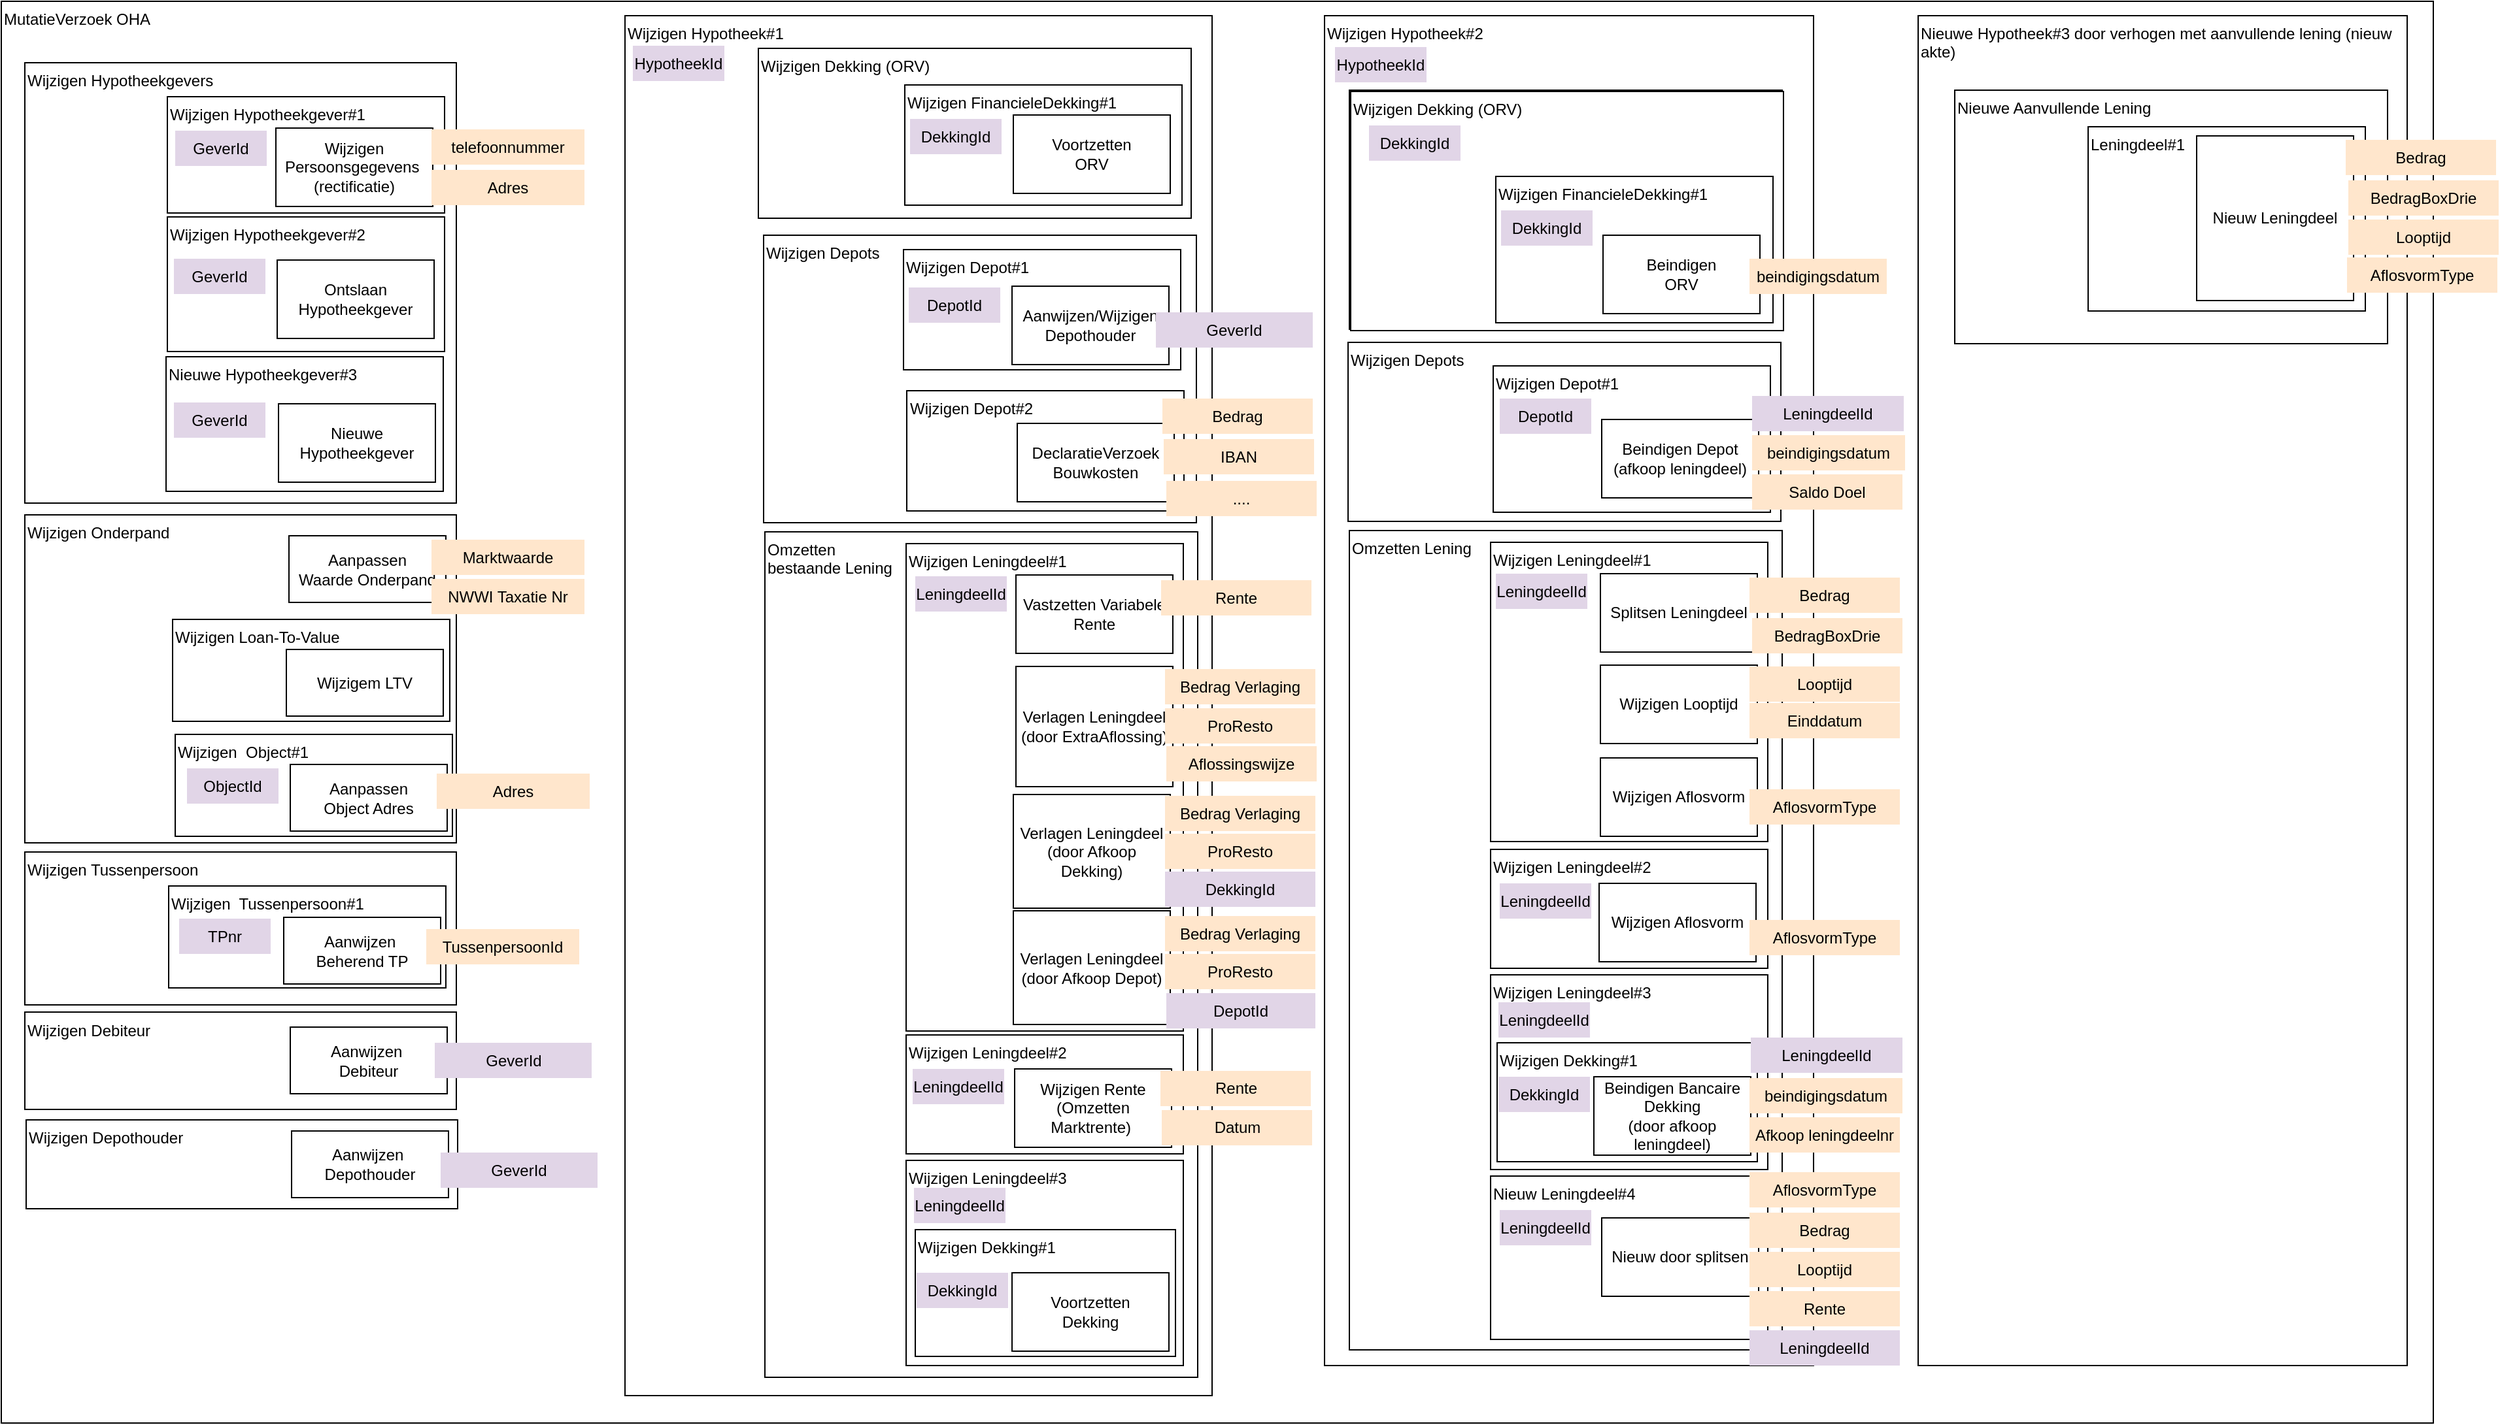 <mxfile version="13.0.8" type="github">
  <diagram id="OkuMJF9a-q8lBB3-wfrb" name="Page-1">
    <mxGraphModel dx="3778" dy="1211" grid="1" gridSize="1" guides="1" tooltips="1" connect="1" arrows="1" fold="1" page="1" pageScale="1" pageWidth="827" pageHeight="1169" math="0" shadow="0">
      <root>
        <mxCell id="0" />
        <mxCell id="1" parent="0" />
        <mxCell id="KkUKfHodeVphHft2NAD2-1" value="MutatieVerzoek OHA" style="rounded=0;whiteSpace=wrap;html=1;align=left;verticalAlign=top;" parent="1" vertex="1">
          <mxGeometry x="-804" y="14" width="1860" height="1088" as="geometry" />
        </mxCell>
        <mxCell id="KkUKfHodeVphHft2NAD2-10" value="Wijzigen Hypotheek#2" style="rounded=0;whiteSpace=wrap;html=1;align=left;verticalAlign=top;" parent="1" vertex="1">
          <mxGeometry x="208" y="25" width="374" height="1033" as="geometry" />
        </mxCell>
        <mxCell id="KkUKfHodeVphHft2NAD2-3" value="Omzetten Lening" style="rounded=0;whiteSpace=wrap;html=1;verticalAlign=top;align=left;" parent="1" vertex="1">
          <mxGeometry x="227" y="419" width="331" height="627" as="geometry" />
        </mxCell>
        <mxCell id="KkUKfHodeVphHft2NAD2-6" value="Wijzigen Hypotheekgevers" style="rounded=0;whiteSpace=wrap;html=1;verticalAlign=top;align=left;" parent="1" vertex="1">
          <mxGeometry x="-786" y="61" width="330" height="337" as="geometry" />
        </mxCell>
        <mxCell id="KkUKfHodeVphHft2NAD2-7" value="Wijzigen Leningdeel#1" style="rounded=0;whiteSpace=wrap;html=1;verticalAlign=top;align=left;" parent="1" vertex="1">
          <mxGeometry x="335" y="428" width="212" height="229" as="geometry" />
        </mxCell>
        <mxCell id="KkUKfHodeVphHft2NAD2-2" value="Wijzigen Aflosvorm" style="rounded=0;whiteSpace=wrap;html=1;" parent="1" vertex="1">
          <mxGeometry x="419" y="593" width="120" height="60" as="geometry" />
        </mxCell>
        <mxCell id="KkUKfHodeVphHft2NAD2-4" value="Splitsen Leningdeel" style="rounded=0;whiteSpace=wrap;html=1;" parent="1" vertex="1">
          <mxGeometry x="419" y="452" width="120" height="60" as="geometry" />
        </mxCell>
        <mxCell id="KkUKfHodeVphHft2NAD2-5" value="Wijzigen Looptijd" style="rounded=0;whiteSpace=wrap;html=1;" parent="1" vertex="1">
          <mxGeometry x="419" y="522" width="120" height="60" as="geometry" />
        </mxCell>
        <mxCell id="KkUKfHodeVphHft2NAD2-8" value="Wijzigen Leningdeel#2" style="rounded=0;whiteSpace=wrap;html=1;verticalAlign=top;align=left;" parent="1" vertex="1">
          <mxGeometry x="335" y="663" width="212" height="91" as="geometry" />
        </mxCell>
        <mxCell id="KkUKfHodeVphHft2NAD2-9" value="Wijzigen Aflosvorm" style="rounded=0;whiteSpace=wrap;html=1;" parent="1" vertex="1">
          <mxGeometry x="418" y="689" width="120" height="60" as="geometry" />
        </mxCell>
        <mxCell id="KkUKfHodeVphHft2NAD2-11" value="Wijzigen Hypotheekgever#2" style="rounded=0;whiteSpace=wrap;html=1;verticalAlign=top;align=left;" parent="1" vertex="1">
          <mxGeometry x="-677" y="179" width="212" height="103" as="geometry" />
        </mxCell>
        <mxCell id="KkUKfHodeVphHft2NAD2-12" value="Ontslaan Hypotheekgever" style="rounded=0;whiteSpace=wrap;html=1;" parent="1" vertex="1">
          <mxGeometry x="-593" y="212" width="120" height="60" as="geometry" />
        </mxCell>
        <mxCell id="KkUKfHodeVphHft2NAD2-13" value="Wijzigen Hypotheekgever#1" style="rounded=0;whiteSpace=wrap;html=1;verticalAlign=top;align=left;" parent="1" vertex="1">
          <mxGeometry x="-677" y="87" width="212" height="89" as="geometry" />
        </mxCell>
        <mxCell id="KkUKfHodeVphHft2NAD2-14" value="Wijzigen Onderpand" style="rounded=0;whiteSpace=wrap;html=1;verticalAlign=top;align=left;" parent="1" vertex="1">
          <mxGeometry x="-786" y="407" width="330" height="251" as="geometry" />
        </mxCell>
        <mxCell id="KkUKfHodeVphHft2NAD2-15" value="Wijzigen&amp;nbsp; Object#1" style="rounded=0;whiteSpace=wrap;html=1;verticalAlign=top;align=left;" parent="1" vertex="1">
          <mxGeometry x="-671" y="575" width="212" height="78" as="geometry" />
        </mxCell>
        <mxCell id="KkUKfHodeVphHft2NAD2-16" value="Aanpassen&lt;br&gt;Object Adres" style="rounded=0;whiteSpace=wrap;html=1;" parent="1" vertex="1">
          <mxGeometry x="-583" y="598" width="120" height="51" as="geometry" />
        </mxCell>
        <mxCell id="9k2q3XVofTL7r0aBSs2--1" value="Wijzigen Persoonsgegevens&amp;nbsp;&lt;br&gt;(rectificatie)" style="rounded=0;whiteSpace=wrap;html=1;" vertex="1" parent="1">
          <mxGeometry x="-594" y="111" width="120" height="60" as="geometry" />
        </mxCell>
        <mxCell id="9k2q3XVofTL7r0aBSs2--2" value="Wijzigen Hypotheek#1" style="rounded=0;whiteSpace=wrap;html=1;align=left;verticalAlign=top;" vertex="1" parent="1">
          <mxGeometry x="-327" y="25" width="449" height="1056" as="geometry" />
        </mxCell>
        <mxCell id="9k2q3XVofTL7r0aBSs2--3" value="Wijzigen Depots" style="rounded=0;whiteSpace=wrap;html=1;verticalAlign=top;align=left;" vertex="1" parent="1">
          <mxGeometry x="226" y="275" width="331" height="137" as="geometry" />
        </mxCell>
        <mxCell id="9k2q3XVofTL7r0aBSs2--4" value="Wijzigen Dekking (ORV)" style="rounded=0;whiteSpace=wrap;html=1;verticalAlign=top;align=left;" vertex="1" parent="1">
          <mxGeometry x="227" y="82" width="331" height="183" as="geometry" />
        </mxCell>
        <mxCell id="9k2q3XVofTL7r0aBSs2--5" value="Wijzigen Depot#1" style="rounded=0;whiteSpace=wrap;html=1;verticalAlign=top;align=left;" vertex="1" parent="1">
          <mxGeometry x="337" y="293" width="212" height="112" as="geometry" />
        </mxCell>
        <mxCell id="9k2q3XVofTL7r0aBSs2--6" value="Beindigen Depot&lt;br&gt;(afkoop leningdeel)" style="rounded=0;whiteSpace=wrap;html=1;" vertex="1" parent="1">
          <mxGeometry x="420" y="334" width="120" height="60" as="geometry" />
        </mxCell>
        <mxCell id="9k2q3XVofTL7r0aBSs2--7" value="Wijzigen FinancieleDekking#1" style="rounded=0;whiteSpace=wrap;html=1;verticalAlign=top;align=left;" vertex="1" parent="1">
          <mxGeometry x="338" y="147" width="212" height="112" as="geometry" />
        </mxCell>
        <mxCell id="9k2q3XVofTL7r0aBSs2--8" value="Voortzetten Dekking" style="rounded=0;whiteSpace=wrap;html=1;" vertex="1" parent="1">
          <mxGeometry x="421" y="193" width="120" height="60" as="geometry" />
        </mxCell>
        <mxCell id="9k2q3XVofTL7r0aBSs2--9" value="Wijzigen Leningdeel#3" style="rounded=0;whiteSpace=wrap;html=1;verticalAlign=top;align=left;" vertex="1" parent="1">
          <mxGeometry x="335" y="759" width="212" height="149" as="geometry" />
        </mxCell>
        <mxCell id="9k2q3XVofTL7r0aBSs2--10" value="Wijzigen Dekking#1" style="rounded=0;whiteSpace=wrap;html=1;verticalAlign=top;align=left;" vertex="1" parent="1">
          <mxGeometry x="340" y="811" width="199" height="91" as="geometry" />
        </mxCell>
        <mxCell id="9k2q3XVofTL7r0aBSs2--11" value="Beindigen Bancaire&lt;br&gt;Dekking&lt;br&gt;(door afkoop leningdeel)" style="rounded=0;whiteSpace=wrap;html=1;" vertex="1" parent="1">
          <mxGeometry x="414" y="837" width="120" height="60" as="geometry" />
        </mxCell>
        <mxCell id="9k2q3XVofTL7r0aBSs2--12" value="Wijzigen Tussenpersoon" style="rounded=0;whiteSpace=wrap;html=1;verticalAlign=top;align=left;" vertex="1" parent="1">
          <mxGeometry x="-786" y="665" width="330" height="117" as="geometry" />
        </mxCell>
        <mxCell id="9k2q3XVofTL7r0aBSs2--15" value="Aanpassen&lt;br&gt;Waarde Onderpand" style="rounded=0;whiteSpace=wrap;html=1;" vertex="1" parent="1">
          <mxGeometry x="-584" y="423" width="120" height="51" as="geometry" />
        </mxCell>
        <mxCell id="9k2q3XVofTL7r0aBSs2--16" value="Nieuwe Hypotheekgever#3" style="rounded=0;whiteSpace=wrap;html=1;verticalAlign=top;align=left;" vertex="1" parent="1">
          <mxGeometry x="-678" y="286" width="212" height="103" as="geometry" />
        </mxCell>
        <mxCell id="9k2q3XVofTL7r0aBSs2--17" value="Nieuwe Hypotheekgever" style="rounded=0;whiteSpace=wrap;html=1;" vertex="1" parent="1">
          <mxGeometry x="-592" y="322" width="120" height="60" as="geometry" />
        </mxCell>
        <mxCell id="9k2q3XVofTL7r0aBSs2--18" value="Wijzigen Dekking (ORV)" style="rounded=0;whiteSpace=wrap;html=1;verticalAlign=top;align=left;" vertex="1" parent="1">
          <mxGeometry x="228" y="83" width="331" height="183" as="geometry" />
        </mxCell>
        <mxCell id="9k2q3XVofTL7r0aBSs2--19" value="Wijzigen FinancieleDekking#1" style="rounded=0;whiteSpace=wrap;html=1;verticalAlign=top;align=left;" vertex="1" parent="1">
          <mxGeometry x="339" y="148" width="212" height="112" as="geometry" />
        </mxCell>
        <mxCell id="9k2q3XVofTL7r0aBSs2--20" value="Omzetten &lt;br&gt;bestaande Lening" style="rounded=0;whiteSpace=wrap;html=1;verticalAlign=top;align=left;" vertex="1" parent="1">
          <mxGeometry x="-220" y="420" width="331" height="647" as="geometry" />
        </mxCell>
        <mxCell id="9k2q3XVofTL7r0aBSs2--21" value="Wijzigen Leningdeel#1" style="rounded=0;whiteSpace=wrap;html=1;verticalAlign=top;align=left;" vertex="1" parent="1">
          <mxGeometry x="-112" y="429" width="212" height="373" as="geometry" />
        </mxCell>
        <mxCell id="9k2q3XVofTL7r0aBSs2--22" value="Verlagen Leningdeel&lt;br&gt;(door Afkoop Dekking)" style="rounded=0;whiteSpace=wrap;html=1;" vertex="1" parent="1">
          <mxGeometry x="-30" y="621" width="120" height="87" as="geometry" />
        </mxCell>
        <mxCell id="9k2q3XVofTL7r0aBSs2--23" value="Vastzetten Variabele Rente" style="rounded=0;whiteSpace=wrap;html=1;" vertex="1" parent="1">
          <mxGeometry x="-28" y="453" width="120" height="60" as="geometry" />
        </mxCell>
        <mxCell id="9k2q3XVofTL7r0aBSs2--24" value="Verlagen Leningdeel&lt;br&gt;(door ExtraAflossing)" style="rounded=0;whiteSpace=wrap;html=1;" vertex="1" parent="1">
          <mxGeometry x="-28" y="523" width="120" height="92" as="geometry" />
        </mxCell>
        <mxCell id="9k2q3XVofTL7r0aBSs2--25" value="Wijzigen Leningdeel#2" style="rounded=0;whiteSpace=wrap;html=1;verticalAlign=top;align=left;" vertex="1" parent="1">
          <mxGeometry x="-112" y="805" width="212" height="91" as="geometry" />
        </mxCell>
        <mxCell id="9k2q3XVofTL7r0aBSs2--26" value="&lt;span&gt;Wijzigen Rente&lt;br&gt;(Omzetten Marktrente)&amp;nbsp;&lt;/span&gt;" style="rounded=0;whiteSpace=wrap;html=1;" vertex="1" parent="1">
          <mxGeometry x="-29" y="831" width="120" height="60" as="geometry" />
        </mxCell>
        <mxCell id="9k2q3XVofTL7r0aBSs2--27" value="Wijzigen Depots" style="rounded=0;whiteSpace=wrap;html=1;verticalAlign=top;align=left;" vertex="1" parent="1">
          <mxGeometry x="-221" y="193" width="331" height="220" as="geometry" />
        </mxCell>
        <mxCell id="9k2q3XVofTL7r0aBSs2--29" value="Wijzigen Depot#1" style="rounded=0;whiteSpace=wrap;html=1;verticalAlign=top;align=left;" vertex="1" parent="1">
          <mxGeometry x="-114" y="204" width="212" height="92" as="geometry" />
        </mxCell>
        <mxCell id="9k2q3XVofTL7r0aBSs2--30" value="Aanwijzen/Wijzigen Depothouder" style="rounded=0;whiteSpace=wrap;html=1;" vertex="1" parent="1">
          <mxGeometry x="-31" y="232" width="120" height="60" as="geometry" />
        </mxCell>
        <mxCell id="9k2q3XVofTL7r0aBSs2--33" value="Wijzigen Leningdeel#3" style="rounded=0;whiteSpace=wrap;html=1;verticalAlign=top;align=left;" vertex="1" parent="1">
          <mxGeometry x="-112" y="901" width="212" height="157" as="geometry" />
        </mxCell>
        <mxCell id="9k2q3XVofTL7r0aBSs2--34" value="Wijzigen Dekking#1" style="rounded=0;whiteSpace=wrap;html=1;verticalAlign=top;align=left;" vertex="1" parent="1">
          <mxGeometry x="-105" y="954" width="199" height="97" as="geometry" />
        </mxCell>
        <mxCell id="9k2q3XVofTL7r0aBSs2--35" value="Voortzetten&lt;br&gt;Dekking" style="rounded=0;whiteSpace=wrap;html=1;" vertex="1" parent="1">
          <mxGeometry x="-31" y="987" width="120" height="60" as="geometry" />
        </mxCell>
        <mxCell id="9k2q3XVofTL7r0aBSs2--36" value="Wijzigen Dekking (ORV)" style="rounded=0;whiteSpace=wrap;html=1;verticalAlign=top;align=left;" vertex="1" parent="1">
          <mxGeometry x="-225" y="50" width="331" height="130" as="geometry" />
        </mxCell>
        <mxCell id="9k2q3XVofTL7r0aBSs2--37" value="Wijzigen FinancieleDekking#1" style="rounded=0;whiteSpace=wrap;html=1;verticalAlign=top;align=left;" vertex="1" parent="1">
          <mxGeometry x="-113" y="78" width="212" height="92" as="geometry" />
        </mxCell>
        <mxCell id="9k2q3XVofTL7r0aBSs2--38" value="Beindigen&lt;br&gt;ORV" style="rounded=0;whiteSpace=wrap;html=1;" vertex="1" parent="1">
          <mxGeometry x="421" y="193" width="120" height="60" as="geometry" />
        </mxCell>
        <mxCell id="9k2q3XVofTL7r0aBSs2--39" value="Voortzetten&lt;br&gt;ORV" style="rounded=0;whiteSpace=wrap;html=1;" vertex="1" parent="1">
          <mxGeometry x="-30" y="101" width="120" height="60" as="geometry" />
        </mxCell>
        <mxCell id="9k2q3XVofTL7r0aBSs2--40" value="beindigingsdatum" style="rounded=0;whiteSpace=wrap;html=1;fillColor=#ffe6cc;strokeColor=none;" vertex="1" parent="1">
          <mxGeometry x="533" y="211" width="105" height="27" as="geometry" />
        </mxCell>
        <mxCell id="9k2q3XVofTL7r0aBSs2--41" value="beindigingsdatum" style="rounded=0;whiteSpace=wrap;html=1;fillColor=#ffe6cc;strokeColor=none;" vertex="1" parent="1">
          <mxGeometry x="535" y="346" width="117" height="27" as="geometry" />
        </mxCell>
        <mxCell id="9k2q3XVofTL7r0aBSs2--42" value="Saldo Doel" style="rounded=0;whiteSpace=wrap;html=1;fillColor=#ffe6cc;strokeColor=none;" vertex="1" parent="1">
          <mxGeometry x="535" y="376" width="115" height="27" as="geometry" />
        </mxCell>
        <mxCell id="9k2q3XVofTL7r0aBSs2--43" value="Einddatum" style="rounded=0;whiteSpace=wrap;html=1;fillColor=#ffe6cc;strokeColor=none;" vertex="1" parent="1">
          <mxGeometry x="533" y="551" width="115" height="27" as="geometry" />
        </mxCell>
        <mxCell id="9k2q3XVofTL7r0aBSs2--44" value="Nieuw Leningdeel#4" style="rounded=0;whiteSpace=wrap;html=1;verticalAlign=top;align=left;" vertex="1" parent="1">
          <mxGeometry x="335" y="913" width="212" height="125" as="geometry" />
        </mxCell>
        <mxCell id="9k2q3XVofTL7r0aBSs2--45" value="AflosvormType" style="rounded=0;whiteSpace=wrap;html=1;fillColor=#ffe6cc;strokeColor=none;" vertex="1" parent="1">
          <mxGeometry x="533" y="617" width="115" height="27" as="geometry" />
        </mxCell>
        <mxCell id="9k2q3XVofTL7r0aBSs2--46" value="Nieuw door splitsen" style="rounded=0;whiteSpace=wrap;html=1;" vertex="1" parent="1">
          <mxGeometry x="420" y="945" width="120" height="60" as="geometry" />
        </mxCell>
        <mxCell id="9k2q3XVofTL7r0aBSs2--47" value="AflosvormType" style="rounded=0;whiteSpace=wrap;html=1;fillColor=#ffe6cc;strokeColor=none;" vertex="1" parent="1">
          <mxGeometry x="533" y="910" width="115" height="27" as="geometry" />
        </mxCell>
        <mxCell id="9k2q3XVofTL7r0aBSs2--48" value="Bedrag" style="rounded=0;whiteSpace=wrap;html=1;fillColor=#ffe6cc;strokeColor=none;" vertex="1" parent="1">
          <mxGeometry x="533" y="941" width="115" height="27" as="geometry" />
        </mxCell>
        <mxCell id="9k2q3XVofTL7r0aBSs2--49" value="Looptijd" style="rounded=0;whiteSpace=wrap;html=1;fillColor=#ffe6cc;strokeColor=none;" vertex="1" parent="1">
          <mxGeometry x="533" y="971" width="115" height="27" as="geometry" />
        </mxCell>
        <mxCell id="9k2q3XVofTL7r0aBSs2--50" value="Rente" style="rounded=0;whiteSpace=wrap;html=1;fillColor=#ffe6cc;strokeColor=none;" vertex="1" parent="1">
          <mxGeometry x="533" y="1001" width="115" height="27" as="geometry" />
        </mxCell>
        <mxCell id="9k2q3XVofTL7r0aBSs2--51" value="AflosvormType" style="rounded=0;whiteSpace=wrap;html=1;fillColor=#ffe6cc;strokeColor=none;" vertex="1" parent="1">
          <mxGeometry x="533" y="717" width="115" height="27" as="geometry" />
        </mxCell>
        <mxCell id="9k2q3XVofTL7r0aBSs2--52" value="beindigingsdatum" style="rounded=0;whiteSpace=wrap;html=1;fillColor=#ffe6cc;strokeColor=none;" vertex="1" parent="1">
          <mxGeometry x="533" y="838" width="117" height="27" as="geometry" />
        </mxCell>
        <mxCell id="9k2q3XVofTL7r0aBSs2--53" value="Afkoop leningdeelnr" style="rounded=0;whiteSpace=wrap;html=1;fillColor=#ffe6cc;strokeColor=none;" vertex="1" parent="1">
          <mxGeometry x="533" y="868" width="115" height="27" as="geometry" />
        </mxCell>
        <mxCell id="9k2q3XVofTL7r0aBSs2--54" value="LeningdeelId" style="rounded=0;whiteSpace=wrap;html=1;fillColor=#e1d5e7;strokeColor=none;" vertex="1" parent="1">
          <mxGeometry x="339" y="452" width="70" height="27" as="geometry" />
        </mxCell>
        <mxCell id="9k2q3XVofTL7r0aBSs2--55" value="DepotId" style="rounded=0;whiteSpace=wrap;html=1;fillColor=#e1d5e7;strokeColor=none;" vertex="1" parent="1">
          <mxGeometry x="342" y="318" width="70" height="27" as="geometry" />
        </mxCell>
        <mxCell id="9k2q3XVofTL7r0aBSs2--56" value="DekkingId" style="rounded=0;whiteSpace=wrap;html=1;fillColor=#e1d5e7;strokeColor=none;" vertex="1" parent="1">
          <mxGeometry x="341" y="837" width="70" height="27" as="geometry" />
        </mxCell>
        <mxCell id="9k2q3XVofTL7r0aBSs2--57" value="LeningdeelId" style="rounded=0;whiteSpace=wrap;html=1;fillColor=#e1d5e7;strokeColor=none;" vertex="1" parent="1">
          <mxGeometry x="342" y="689" width="70" height="27" as="geometry" />
        </mxCell>
        <mxCell id="9k2q3XVofTL7r0aBSs2--58" value="LeningdeelId" style="rounded=0;whiteSpace=wrap;html=1;fillColor=#e1d5e7;strokeColor=none;" vertex="1" parent="1">
          <mxGeometry x="341" y="780" width="70" height="27" as="geometry" />
        </mxCell>
        <mxCell id="9k2q3XVofTL7r0aBSs2--59" value="LeningdeelId" style="rounded=0;whiteSpace=wrap;html=1;fillColor=#e1d5e7;strokeColor=none;" vertex="1" parent="1">
          <mxGeometry x="342" y="939" width="70" height="27" as="geometry" />
        </mxCell>
        <mxCell id="9k2q3XVofTL7r0aBSs2--60" value="Looptijd" style="rounded=0;whiteSpace=wrap;html=1;fillColor=#ffe6cc;strokeColor=none;" vertex="1" parent="1">
          <mxGeometry x="533" y="523" width="115" height="27" as="geometry" />
        </mxCell>
        <mxCell id="9k2q3XVofTL7r0aBSs2--61" value="Bedrag" style="rounded=0;whiteSpace=wrap;html=1;fillColor=#ffe6cc;strokeColor=none;" vertex="1" parent="1">
          <mxGeometry x="533" y="455" width="115" height="27" as="geometry" />
        </mxCell>
        <mxCell id="9k2q3XVofTL7r0aBSs2--62" value="telefoonnummer" style="rounded=0;whiteSpace=wrap;html=1;fillColor=#ffe6cc;strokeColor=none;" vertex="1" parent="1">
          <mxGeometry x="-475" y="112" width="117" height="27" as="geometry" />
        </mxCell>
        <mxCell id="9k2q3XVofTL7r0aBSs2--63" value="Adres" style="rounded=0;whiteSpace=wrap;html=1;fillColor=#ffe6cc;strokeColor=none;" vertex="1" parent="1">
          <mxGeometry x="-475" y="143" width="117" height="27" as="geometry" />
        </mxCell>
        <mxCell id="9k2q3XVofTL7r0aBSs2--65" value="NWWI Taxatie Nr" style="rounded=0;whiteSpace=wrap;html=1;fillColor=#ffe6cc;strokeColor=none;" vertex="1" parent="1">
          <mxGeometry x="-475" y="456" width="117" height="27" as="geometry" />
        </mxCell>
        <mxCell id="9k2q3XVofTL7r0aBSs2--66" value="Marktwaarde" style="rounded=0;whiteSpace=wrap;html=1;fillColor=#ffe6cc;strokeColor=none;" vertex="1" parent="1">
          <mxGeometry x="-475" y="426" width="117" height="27" as="geometry" />
        </mxCell>
        <mxCell id="9k2q3XVofTL7r0aBSs2--67" value="DekkingId" style="rounded=0;whiteSpace=wrap;html=1;fillColor=#e1d5e7;strokeColor=none;" vertex="1" parent="1">
          <mxGeometry x="242" y="109" width="70" height="27" as="geometry" />
        </mxCell>
        <mxCell id="9k2q3XVofTL7r0aBSs2--68" value="HypotheekId" style="rounded=0;whiteSpace=wrap;html=1;fillColor=#e1d5e7;strokeColor=none;" vertex="1" parent="1">
          <mxGeometry x="216" y="49" width="70" height="27" as="geometry" />
        </mxCell>
        <mxCell id="9k2q3XVofTL7r0aBSs2--69" value="HypotheekId" style="rounded=0;whiteSpace=wrap;html=1;fillColor=#e1d5e7;strokeColor=none;" vertex="1" parent="1">
          <mxGeometry x="-321" y="48" width="70" height="27" as="geometry" />
        </mxCell>
        <mxCell id="9k2q3XVofTL7r0aBSs2--70" value="GeverId" style="rounded=0;whiteSpace=wrap;html=1;fillColor=#e1d5e7;strokeColor=none;" vertex="1" parent="1">
          <mxGeometry x="-671" y="113" width="70" height="27" as="geometry" />
        </mxCell>
        <mxCell id="9k2q3XVofTL7r0aBSs2--71" value="GeverId" style="rounded=0;whiteSpace=wrap;html=1;fillColor=#e1d5e7;strokeColor=none;" vertex="1" parent="1">
          <mxGeometry x="-672" y="211" width="70" height="27" as="geometry" />
        </mxCell>
        <mxCell id="9k2q3XVofTL7r0aBSs2--72" value="GeverId" style="rounded=0;whiteSpace=wrap;html=1;fillColor=#e1d5e7;strokeColor=none;" vertex="1" parent="1">
          <mxGeometry x="-672" y="321" width="70" height="27" as="geometry" />
        </mxCell>
        <mxCell id="9k2q3XVofTL7r0aBSs2--73" value="ObjectId" style="rounded=0;whiteSpace=wrap;html=1;fillColor=#e1d5e7;strokeColor=none;" vertex="1" parent="1">
          <mxGeometry x="-662" y="601" width="70" height="27" as="geometry" />
        </mxCell>
        <mxCell id="9k2q3XVofTL7r0aBSs2--74" value="Adres" style="rounded=0;whiteSpace=wrap;html=1;fillColor=#ffe6cc;strokeColor=none;" vertex="1" parent="1">
          <mxGeometry x="-471" y="605" width="117" height="27" as="geometry" />
        </mxCell>
        <mxCell id="9k2q3XVofTL7r0aBSs2--76" value="Nieuwe Hypotheek#3 door verhogen met aanvullende lening (nieuw akte)" style="rounded=0;whiteSpace=wrap;html=1;align=left;verticalAlign=top;" vertex="1" parent="1">
          <mxGeometry x="662" y="25" width="374" height="1033" as="geometry" />
        </mxCell>
        <mxCell id="9k2q3XVofTL7r0aBSs2--77" value="BedragBoxDrie" style="rounded=0;whiteSpace=wrap;html=1;fillColor=#ffe6cc;strokeColor=none;" vertex="1" parent="1">
          <mxGeometry x="535" y="486" width="115" height="27" as="geometry" />
        </mxCell>
        <mxCell id="9k2q3XVofTL7r0aBSs2--79" value="DepotId" style="rounded=0;whiteSpace=wrap;html=1;fillColor=#e1d5e7;strokeColor=none;" vertex="1" parent="1">
          <mxGeometry x="-110" y="233" width="70" height="27" as="geometry" />
        </mxCell>
        <mxCell id="9k2q3XVofTL7r0aBSs2--80" value="GeverId" style="rounded=0;whiteSpace=wrap;html=1;fillColor=#e1d5e7;strokeColor=none;" vertex="1" parent="1">
          <mxGeometry x="79" y="252" width="120" height="27" as="geometry" />
        </mxCell>
        <mxCell id="9k2q3XVofTL7r0aBSs2--81" value="LeningdeelId" style="rounded=0;whiteSpace=wrap;html=1;fillColor=#e1d5e7;strokeColor=none;" vertex="1" parent="1">
          <mxGeometry x="535" y="316" width="116" height="27" as="geometry" />
        </mxCell>
        <mxCell id="9k2q3XVofTL7r0aBSs2--82" value="LeningdeelId" style="rounded=0;whiteSpace=wrap;html=1;fillColor=#e1d5e7;strokeColor=none;" vertex="1" parent="1">
          <mxGeometry x="533" y="1031" width="115" height="27" as="geometry" />
        </mxCell>
        <mxCell id="9k2q3XVofTL7r0aBSs2--83" value="LeningdeelId" style="rounded=0;whiteSpace=wrap;html=1;fillColor=#e1d5e7;strokeColor=none;" vertex="1" parent="1">
          <mxGeometry x="534" y="807" width="116" height="27" as="geometry" />
        </mxCell>
        <mxCell id="9k2q3XVofTL7r0aBSs2--84" value="DekkingId" style="rounded=0;whiteSpace=wrap;html=1;fillColor=#e1d5e7;strokeColor=none;" vertex="1" parent="1">
          <mxGeometry x="343" y="174" width="70" height="27" as="geometry" />
        </mxCell>
        <mxCell id="9k2q3XVofTL7r0aBSs2--85" value="DekkingId" style="rounded=0;whiteSpace=wrap;html=1;fillColor=#e1d5e7;strokeColor=none;" vertex="1" parent="1">
          <mxGeometry x="-109" y="104" width="70" height="27" as="geometry" />
        </mxCell>
        <mxCell id="9k2q3XVofTL7r0aBSs2--86" value="LeningdeelId" style="rounded=0;whiteSpace=wrap;html=1;fillColor=#e1d5e7;strokeColor=none;" vertex="1" parent="1">
          <mxGeometry x="-105" y="454" width="70" height="27" as="geometry" />
        </mxCell>
        <mxCell id="9k2q3XVofTL7r0aBSs2--87" value="LeningdeelId" style="rounded=0;whiteSpace=wrap;html=1;fillColor=#e1d5e7;strokeColor=none;" vertex="1" parent="1">
          <mxGeometry x="-107" y="831" width="70" height="27" as="geometry" />
        </mxCell>
        <mxCell id="9k2q3XVofTL7r0aBSs2--88" value="Rente" style="rounded=0;whiteSpace=wrap;html=1;fillColor=#ffe6cc;strokeColor=none;" vertex="1" parent="1">
          <mxGeometry x="83" y="457" width="115" height="27" as="geometry" />
        </mxCell>
        <mxCell id="9k2q3XVofTL7r0aBSs2--89" value="ProResto" style="rounded=0;whiteSpace=wrap;html=1;fillColor=#ffe6cc;strokeColor=none;" vertex="1" parent="1">
          <mxGeometry x="86" y="555" width="115" height="27" as="geometry" />
        </mxCell>
        <mxCell id="9k2q3XVofTL7r0aBSs2--90" value="Bedrag Verlaging" style="rounded=0;whiteSpace=wrap;html=1;fillColor=#ffe6cc;strokeColor=none;" vertex="1" parent="1">
          <mxGeometry x="86" y="525" width="115" height="27" as="geometry" />
        </mxCell>
        <mxCell id="9k2q3XVofTL7r0aBSs2--91" value="Aflossingswijze" style="rounded=0;whiteSpace=wrap;html=1;fillColor=#ffe6cc;strokeColor=none;" vertex="1" parent="1">
          <mxGeometry x="87" y="584" width="115" height="27" as="geometry" />
        </mxCell>
        <mxCell id="9k2q3XVofTL7r0aBSs2--92" value="ProResto" style="rounded=0;whiteSpace=wrap;html=1;fillColor=#ffe6cc;strokeColor=none;" vertex="1" parent="1">
          <mxGeometry x="86" y="651" width="115" height="27" as="geometry" />
        </mxCell>
        <mxCell id="9k2q3XVofTL7r0aBSs2--93" value="Bedrag Verlaging" style="rounded=0;whiteSpace=wrap;html=1;fillColor=#ffe6cc;strokeColor=none;" vertex="1" parent="1">
          <mxGeometry x="86" y="622" width="115" height="27" as="geometry" />
        </mxCell>
        <mxCell id="9k2q3XVofTL7r0aBSs2--94" value="DekkingId" style="rounded=0;whiteSpace=wrap;html=1;fillColor=#e1d5e7;strokeColor=none;" vertex="1" parent="1">
          <mxGeometry x="86" y="680" width="115" height="27" as="geometry" />
        </mxCell>
        <mxCell id="9k2q3XVofTL7r0aBSs2--96" value="Wijzigen&amp;nbsp; Tussenpersoon#1" style="rounded=0;whiteSpace=wrap;html=1;verticalAlign=top;align=left;" vertex="1" parent="1">
          <mxGeometry x="-676" y="691" width="212" height="78" as="geometry" />
        </mxCell>
        <mxCell id="9k2q3XVofTL7r0aBSs2--14" value="Aanwijzen&amp;nbsp;&lt;br&gt;Beherend TP" style="rounded=0;whiteSpace=wrap;html=1;" vertex="1" parent="1">
          <mxGeometry x="-588" y="715" width="120" height="51" as="geometry" />
        </mxCell>
        <mxCell id="9k2q3XVofTL7r0aBSs2--75" value="TussenpersoonId" style="rounded=0;whiteSpace=wrap;html=1;fillColor=#ffe6cc;strokeColor=none;" vertex="1" parent="1">
          <mxGeometry x="-479" y="724" width="117" height="27" as="geometry" />
        </mxCell>
        <mxCell id="9k2q3XVofTL7r0aBSs2--95" value="TPnr" style="rounded=0;whiteSpace=wrap;html=1;fillColor=#e1d5e7;strokeColor=none;" vertex="1" parent="1">
          <mxGeometry x="-668" y="716" width="70" height="27" as="geometry" />
        </mxCell>
        <mxCell id="9k2q3XVofTL7r0aBSs2--97" value="LeningdeelId" style="rounded=0;whiteSpace=wrap;html=1;fillColor=#e1d5e7;strokeColor=none;" vertex="1" parent="1">
          <mxGeometry x="-106" y="922" width="70" height="27" as="geometry" />
        </mxCell>
        <mxCell id="9k2q3XVofTL7r0aBSs2--98" value="DekkingId" style="rounded=0;whiteSpace=wrap;html=1;fillColor=#e1d5e7;strokeColor=none;" vertex="1" parent="1">
          <mxGeometry x="-104" y="987" width="70" height="27" as="geometry" />
        </mxCell>
        <mxCell id="9k2q3XVofTL7r0aBSs2--100" value="Nieuwe Aanvullende Lening" style="rounded=0;whiteSpace=wrap;html=1;verticalAlign=top;align=left;" vertex="1" parent="1">
          <mxGeometry x="690" y="82" width="331" height="194" as="geometry" />
        </mxCell>
        <mxCell id="9k2q3XVofTL7r0aBSs2--101" value="Leningdeel#1" style="rounded=0;whiteSpace=wrap;html=1;verticalAlign=top;align=left;" vertex="1" parent="1">
          <mxGeometry x="792" y="110" width="212" height="141" as="geometry" />
        </mxCell>
        <mxCell id="9k2q3XVofTL7r0aBSs2--106" value="Verlagen Leningdeel&lt;br&gt;(door Afkoop Depot)" style="rounded=0;whiteSpace=wrap;html=1;" vertex="1" parent="1">
          <mxGeometry x="-30" y="710" width="120" height="87" as="geometry" />
        </mxCell>
        <mxCell id="9k2q3XVofTL7r0aBSs2--108" value="ProResto" style="rounded=0;whiteSpace=wrap;html=1;fillColor=#ffe6cc;strokeColor=none;" vertex="1" parent="1">
          <mxGeometry x="86" y="743" width="115" height="27" as="geometry" />
        </mxCell>
        <mxCell id="9k2q3XVofTL7r0aBSs2--109" value="Bedrag Verlaging" style="rounded=0;whiteSpace=wrap;html=1;fillColor=#ffe6cc;strokeColor=none;" vertex="1" parent="1">
          <mxGeometry x="86" y="714" width="115" height="27" as="geometry" />
        </mxCell>
        <mxCell id="9k2q3XVofTL7r0aBSs2--110" value="DepotId" style="rounded=0;whiteSpace=wrap;html=1;fillColor=#e1d5e7;strokeColor=none;" vertex="1" parent="1">
          <mxGeometry x="87" y="773" width="114" height="27" as="geometry" />
        </mxCell>
        <mxCell id="9k2q3XVofTL7r0aBSs2--111" value="Rente" style="rounded=0;whiteSpace=wrap;html=1;fillColor=#ffe6cc;strokeColor=none;" vertex="1" parent="1">
          <mxGeometry x="82.5" y="832.5" width="115" height="27" as="geometry" />
        </mxCell>
        <mxCell id="9k2q3XVofTL7r0aBSs2--112" value="Datum" style="rounded=0;whiteSpace=wrap;html=1;fillColor=#ffe6cc;strokeColor=none;" vertex="1" parent="1">
          <mxGeometry x="83.5" y="862.5" width="115" height="27" as="geometry" />
        </mxCell>
        <mxCell id="9k2q3XVofTL7r0aBSs2--113" value="Nieuw Leningdeel" style="rounded=0;whiteSpace=wrap;html=1;" vertex="1" parent="1">
          <mxGeometry x="875" y="117" width="120" height="126" as="geometry" />
        </mxCell>
        <mxCell id="9k2q3XVofTL7r0aBSs2--102" value="Looptijd" style="rounded=0;whiteSpace=wrap;html=1;fillColor=#ffe6cc;strokeColor=none;" vertex="1" parent="1">
          <mxGeometry x="991" y="181" width="115" height="27" as="geometry" />
        </mxCell>
        <mxCell id="9k2q3XVofTL7r0aBSs2--103" value="Bedrag" style="rounded=0;whiteSpace=wrap;html=1;fillColor=#ffe6cc;strokeColor=none;" vertex="1" parent="1">
          <mxGeometry x="989" y="120" width="115" height="27" as="geometry" />
        </mxCell>
        <mxCell id="9k2q3XVofTL7r0aBSs2--104" value="BedragBoxDrie" style="rounded=0;whiteSpace=wrap;html=1;fillColor=#ffe6cc;strokeColor=none;" vertex="1" parent="1">
          <mxGeometry x="991" y="151" width="115" height="27" as="geometry" />
        </mxCell>
        <mxCell id="9k2q3XVofTL7r0aBSs2--105" value="AflosvormType" style="rounded=0;whiteSpace=wrap;html=1;fillColor=#ffe6cc;strokeColor=none;" vertex="1" parent="1">
          <mxGeometry x="990" y="210" width="115" height="27" as="geometry" />
        </mxCell>
        <mxCell id="9k2q3XVofTL7r0aBSs2--114" value="Wijzigen Loan-To-Value" style="rounded=0;whiteSpace=wrap;html=1;verticalAlign=top;align=left;" vertex="1" parent="1">
          <mxGeometry x="-673" y="487" width="212" height="78" as="geometry" />
        </mxCell>
        <mxCell id="9k2q3XVofTL7r0aBSs2--115" value="Wijzigem LTV" style="rounded=0;whiteSpace=wrap;html=1;" vertex="1" parent="1">
          <mxGeometry x="-586" y="510" width="120" height="51" as="geometry" />
        </mxCell>
        <mxCell id="9k2q3XVofTL7r0aBSs2--118" value="Wijzigen Depot#2" style="rounded=0;whiteSpace=wrap;html=1;verticalAlign=top;align=left;" vertex="1" parent="1">
          <mxGeometry x="-111.5" y="312" width="212" height="92" as="geometry" />
        </mxCell>
        <mxCell id="9k2q3XVofTL7r0aBSs2--119" value="DeclaratieVerzoek&lt;br&gt;Bouwkosten" style="rounded=0;whiteSpace=wrap;html=1;" vertex="1" parent="1">
          <mxGeometry x="-27" y="337" width="120" height="60" as="geometry" />
        </mxCell>
        <mxCell id="9k2q3XVofTL7r0aBSs2--120" value="Bedrag" style="rounded=0;whiteSpace=wrap;html=1;fillColor=#ffe6cc;strokeColor=none;" vertex="1" parent="1">
          <mxGeometry x="84" y="318" width="115" height="27" as="geometry" />
        </mxCell>
        <mxCell id="9k2q3XVofTL7r0aBSs2--121" value="IBAN" style="rounded=0;whiteSpace=wrap;html=1;fillColor=#ffe6cc;strokeColor=none;" vertex="1" parent="1">
          <mxGeometry x="85" y="349" width="115" height="27" as="geometry" />
        </mxCell>
        <mxCell id="9k2q3XVofTL7r0aBSs2--122" value="...." style="rounded=0;whiteSpace=wrap;html=1;fillColor=#ffe6cc;strokeColor=none;" vertex="1" parent="1">
          <mxGeometry x="87" y="381" width="115" height="27" as="geometry" />
        </mxCell>
        <mxCell id="9k2q3XVofTL7r0aBSs2--123" value="Wijzigen Debiteur" style="rounded=0;whiteSpace=wrap;html=1;verticalAlign=top;align=left;" vertex="1" parent="1">
          <mxGeometry x="-786" y="787.5" width="330" height="74.5" as="geometry" />
        </mxCell>
        <mxCell id="9k2q3XVofTL7r0aBSs2--124" value="Aanwijzen&amp;nbsp;&lt;br&gt;Debiteur" style="rounded=0;whiteSpace=wrap;html=1;" vertex="1" parent="1">
          <mxGeometry x="-583" y="799" width="120" height="51" as="geometry" />
        </mxCell>
        <mxCell id="9k2q3XVofTL7r0aBSs2--125" value="GeverId" style="rounded=0;whiteSpace=wrap;html=1;fillColor=#e1d5e7;strokeColor=none;" vertex="1" parent="1">
          <mxGeometry x="-472.5" y="811" width="120" height="27" as="geometry" />
        </mxCell>
        <mxCell id="9k2q3XVofTL7r0aBSs2--126" value="Wijzigen Depothouder" style="rounded=0;whiteSpace=wrap;html=1;verticalAlign=top;align=left;" vertex="1" parent="1">
          <mxGeometry x="-785" y="870" width="330" height="68" as="geometry" />
        </mxCell>
        <mxCell id="9k2q3XVofTL7r0aBSs2--127" value="Aanwijzen&amp;nbsp;&lt;br&gt;Depothouder" style="rounded=0;whiteSpace=wrap;html=1;" vertex="1" parent="1">
          <mxGeometry x="-582" y="878.5" width="120" height="51" as="geometry" />
        </mxCell>
        <mxCell id="9k2q3XVofTL7r0aBSs2--128" value="GeverId" style="rounded=0;whiteSpace=wrap;html=1;fillColor=#e1d5e7;strokeColor=none;" vertex="1" parent="1">
          <mxGeometry x="-468" y="895" width="120" height="27" as="geometry" />
        </mxCell>
      </root>
    </mxGraphModel>
  </diagram>
</mxfile>
